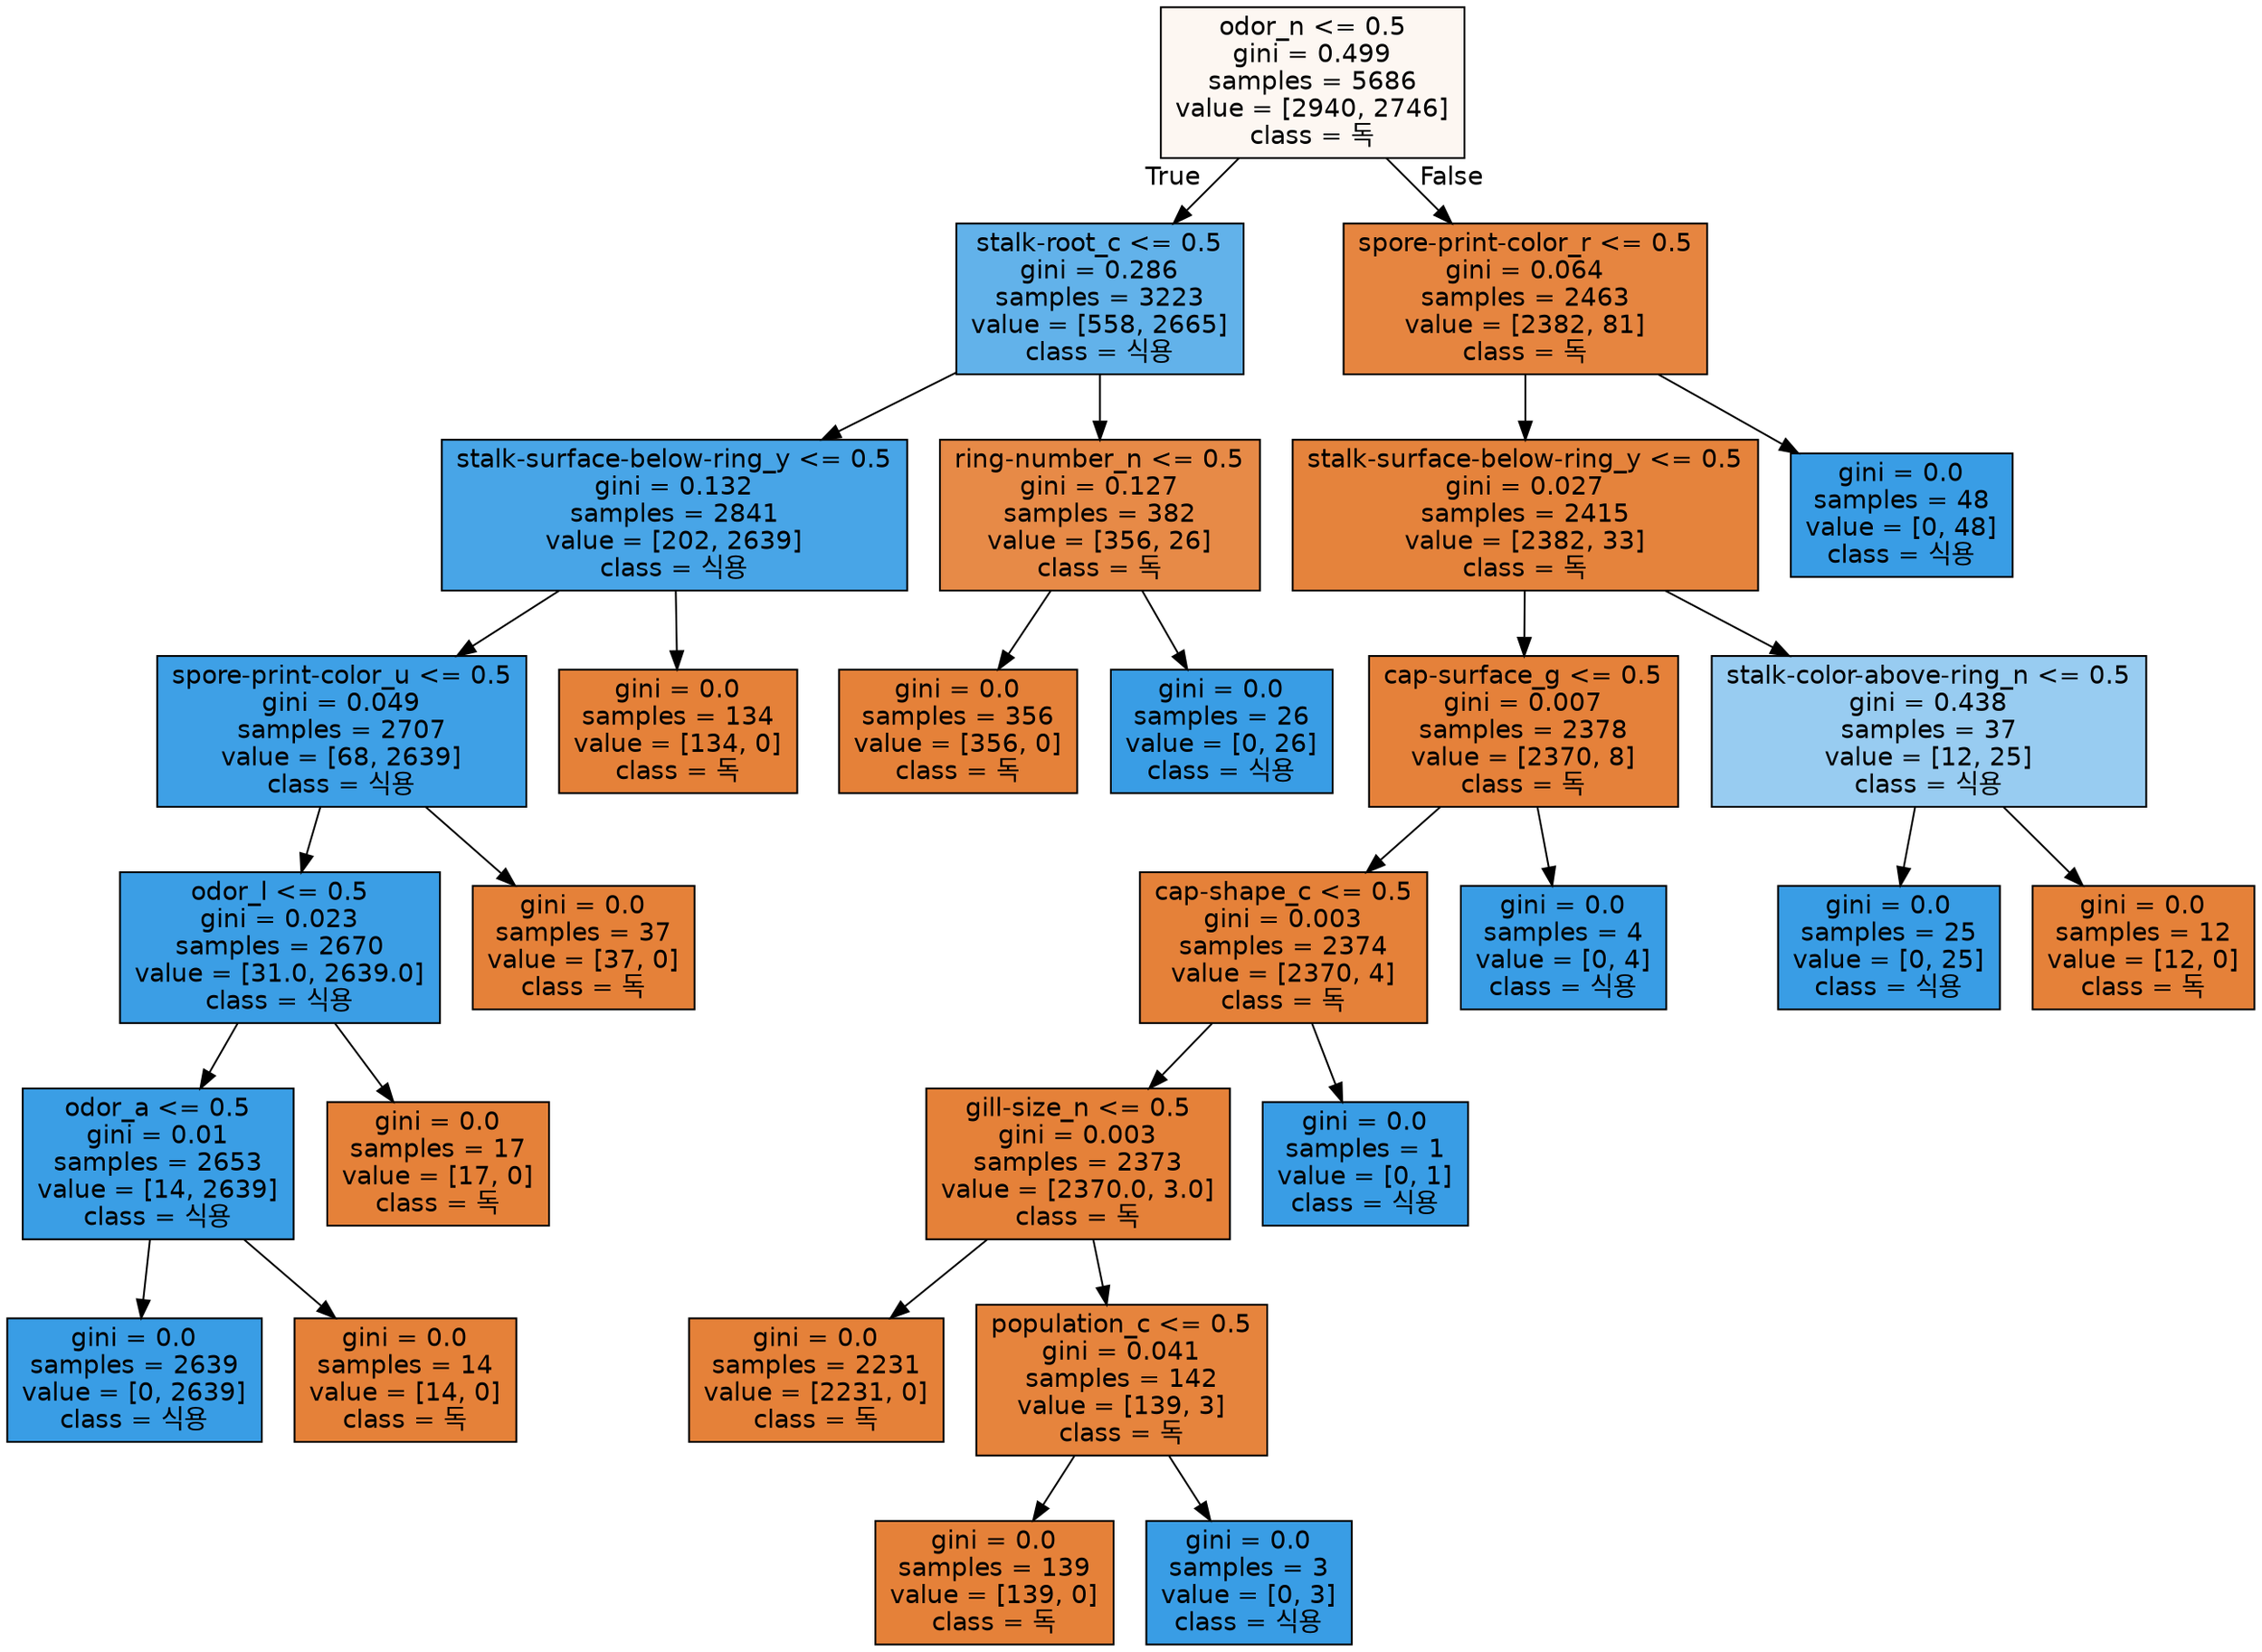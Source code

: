 digraph Tree {
node [shape=box, style="filled", color="black", fontname="helvetica"] ;
edge [fontname="helvetica"] ;
0 [label="odor_n <= 0.5\ngini = 0.499\nsamples = 5686\nvalue = [2940, 2746]\nclass = 독", fillcolor="#fdf7f2"] ;
1 [label="stalk-root_c <= 0.5\ngini = 0.286\nsamples = 3223\nvalue = [558, 2665]\nclass = 식용", fillcolor="#62b2ea"] ;
0 -> 1 [labeldistance=2.5, labelangle=45, headlabel="True"] ;
2 [label="stalk-surface-below-ring_y <= 0.5\ngini = 0.132\nsamples = 2841\nvalue = [202, 2639]\nclass = 식용", fillcolor="#48a5e7"] ;
1 -> 2 ;
3 [label="spore-print-color_u <= 0.5\ngini = 0.049\nsamples = 2707\nvalue = [68, 2639]\nclass = 식용", fillcolor="#3ea0e6"] ;
2 -> 3 ;
4 [label="odor_l <= 0.5\ngini = 0.023\nsamples = 2670\nvalue = [31.0, 2639.0]\nclass = 식용", fillcolor="#3b9ee5"] ;
3 -> 4 ;
5 [label="odor_a <= 0.5\ngini = 0.01\nsamples = 2653\nvalue = [14, 2639]\nclass = 식용", fillcolor="#3a9ee5"] ;
4 -> 5 ;
6 [label="gini = 0.0\nsamples = 2639\nvalue = [0, 2639]\nclass = 식용", fillcolor="#399de5"] ;
5 -> 6 ;
7 [label="gini = 0.0\nsamples = 14\nvalue = [14, 0]\nclass = 독", fillcolor="#e58139"] ;
5 -> 7 ;
8 [label="gini = 0.0\nsamples = 17\nvalue = [17, 0]\nclass = 독", fillcolor="#e58139"] ;
4 -> 8 ;
9 [label="gini = 0.0\nsamples = 37\nvalue = [37, 0]\nclass = 독", fillcolor="#e58139"] ;
3 -> 9 ;
10 [label="gini = 0.0\nsamples = 134\nvalue = [134, 0]\nclass = 독", fillcolor="#e58139"] ;
2 -> 10 ;
11 [label="ring-number_n <= 0.5\ngini = 0.127\nsamples = 382\nvalue = [356, 26]\nclass = 독", fillcolor="#e78a47"] ;
1 -> 11 ;
12 [label="gini = 0.0\nsamples = 356\nvalue = [356, 0]\nclass = 독", fillcolor="#e58139"] ;
11 -> 12 ;
13 [label="gini = 0.0\nsamples = 26\nvalue = [0, 26]\nclass = 식용", fillcolor="#399de5"] ;
11 -> 13 ;
14 [label="spore-print-color_r <= 0.5\ngini = 0.064\nsamples = 2463\nvalue = [2382, 81]\nclass = 독", fillcolor="#e68540"] ;
0 -> 14 [labeldistance=2.5, labelangle=-45, headlabel="False"] ;
15 [label="stalk-surface-below-ring_y <= 0.5\ngini = 0.027\nsamples = 2415\nvalue = [2382, 33]\nclass = 독", fillcolor="#e5833c"] ;
14 -> 15 ;
16 [label="cap-surface_g <= 0.5\ngini = 0.007\nsamples = 2378\nvalue = [2370, 8]\nclass = 독", fillcolor="#e5813a"] ;
15 -> 16 ;
17 [label="cap-shape_c <= 0.5\ngini = 0.003\nsamples = 2374\nvalue = [2370, 4]\nclass = 독", fillcolor="#e58139"] ;
16 -> 17 ;
18 [label="gill-size_n <= 0.5\ngini = 0.003\nsamples = 2373\nvalue = [2370.0, 3.0]\nclass = 독", fillcolor="#e58139"] ;
17 -> 18 ;
19 [label="gini = 0.0\nsamples = 2231\nvalue = [2231, 0]\nclass = 독", fillcolor="#e58139"] ;
18 -> 19 ;
20 [label="population_c <= 0.5\ngini = 0.041\nsamples = 142\nvalue = [139, 3]\nclass = 독", fillcolor="#e6843d"] ;
18 -> 20 ;
21 [label="gini = 0.0\nsamples = 139\nvalue = [139, 0]\nclass = 독", fillcolor="#e58139"] ;
20 -> 21 ;
22 [label="gini = 0.0\nsamples = 3\nvalue = [0, 3]\nclass = 식용", fillcolor="#399de5"] ;
20 -> 22 ;
23 [label="gini = 0.0\nsamples = 1\nvalue = [0, 1]\nclass = 식용", fillcolor="#399de5"] ;
17 -> 23 ;
24 [label="gini = 0.0\nsamples = 4\nvalue = [0, 4]\nclass = 식용", fillcolor="#399de5"] ;
16 -> 24 ;
25 [label="stalk-color-above-ring_n <= 0.5\ngini = 0.438\nsamples = 37\nvalue = [12, 25]\nclass = 식용", fillcolor="#98ccf1"] ;
15 -> 25 ;
26 [label="gini = 0.0\nsamples = 25\nvalue = [0, 25]\nclass = 식용", fillcolor="#399de5"] ;
25 -> 26 ;
27 [label="gini = 0.0\nsamples = 12\nvalue = [12, 0]\nclass = 독", fillcolor="#e58139"] ;
25 -> 27 ;
28 [label="gini = 0.0\nsamples = 48\nvalue = [0, 48]\nclass = 식용", fillcolor="#399de5"] ;
14 -> 28 ;
}